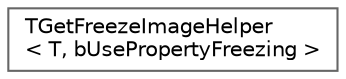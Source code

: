 digraph "Graphical Class Hierarchy"
{
 // INTERACTIVE_SVG=YES
 // LATEX_PDF_SIZE
  bgcolor="transparent";
  edge [fontname=Helvetica,fontsize=10,labelfontname=Helvetica,labelfontsize=10];
  node [fontname=Helvetica,fontsize=10,shape=box,height=0.2,width=0.4];
  rankdir="LR";
  Node0 [id="Node000000",label="TGetFreezeImageHelper\l\< T, bUsePropertyFreezing \>",height=0.2,width=0.4,color="grey40", fillcolor="white", style="filled",URL="$d4/d64/structTGetFreezeImageHelper.html",tooltip=" "];
}

